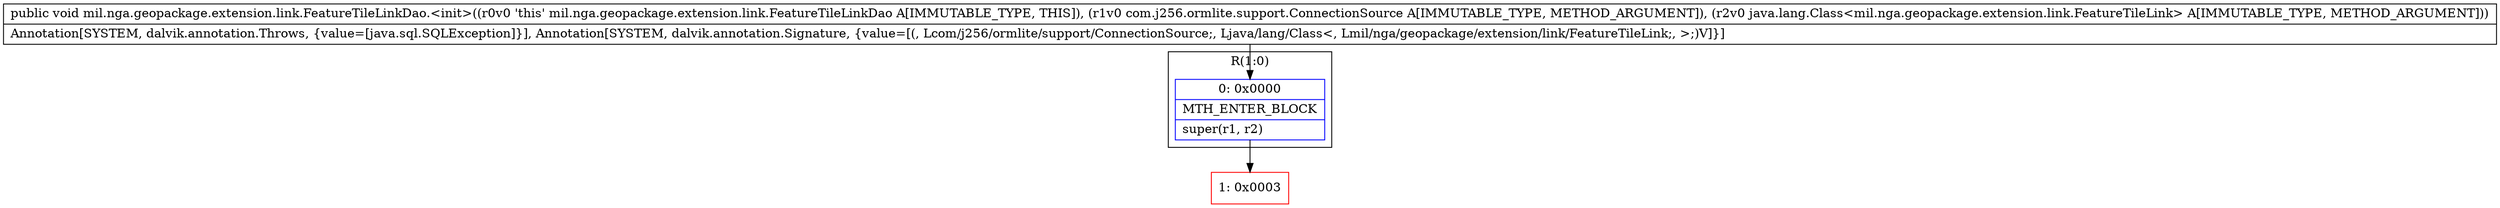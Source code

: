 digraph "CFG formil.nga.geopackage.extension.link.FeatureTileLinkDao.\<init\>(Lcom\/j256\/ormlite\/support\/ConnectionSource;Ljava\/lang\/Class;)V" {
subgraph cluster_Region_1996628492 {
label = "R(1:0)";
node [shape=record,color=blue];
Node_0 [shape=record,label="{0\:\ 0x0000|MTH_ENTER_BLOCK\l|super(r1, r2)\l}"];
}
Node_1 [shape=record,color=red,label="{1\:\ 0x0003}"];
MethodNode[shape=record,label="{public void mil.nga.geopackage.extension.link.FeatureTileLinkDao.\<init\>((r0v0 'this' mil.nga.geopackage.extension.link.FeatureTileLinkDao A[IMMUTABLE_TYPE, THIS]), (r1v0 com.j256.ormlite.support.ConnectionSource A[IMMUTABLE_TYPE, METHOD_ARGUMENT]), (r2v0 java.lang.Class\<mil.nga.geopackage.extension.link.FeatureTileLink\> A[IMMUTABLE_TYPE, METHOD_ARGUMENT]))  | Annotation[SYSTEM, dalvik.annotation.Throws, \{value=[java.sql.SQLException]\}], Annotation[SYSTEM, dalvik.annotation.Signature, \{value=[(, Lcom\/j256\/ormlite\/support\/ConnectionSource;, Ljava\/lang\/Class\<, Lmil\/nga\/geopackage\/extension\/link\/FeatureTileLink;, \>;)V]\}]\l}"];
MethodNode -> Node_0;
Node_0 -> Node_1;
}


